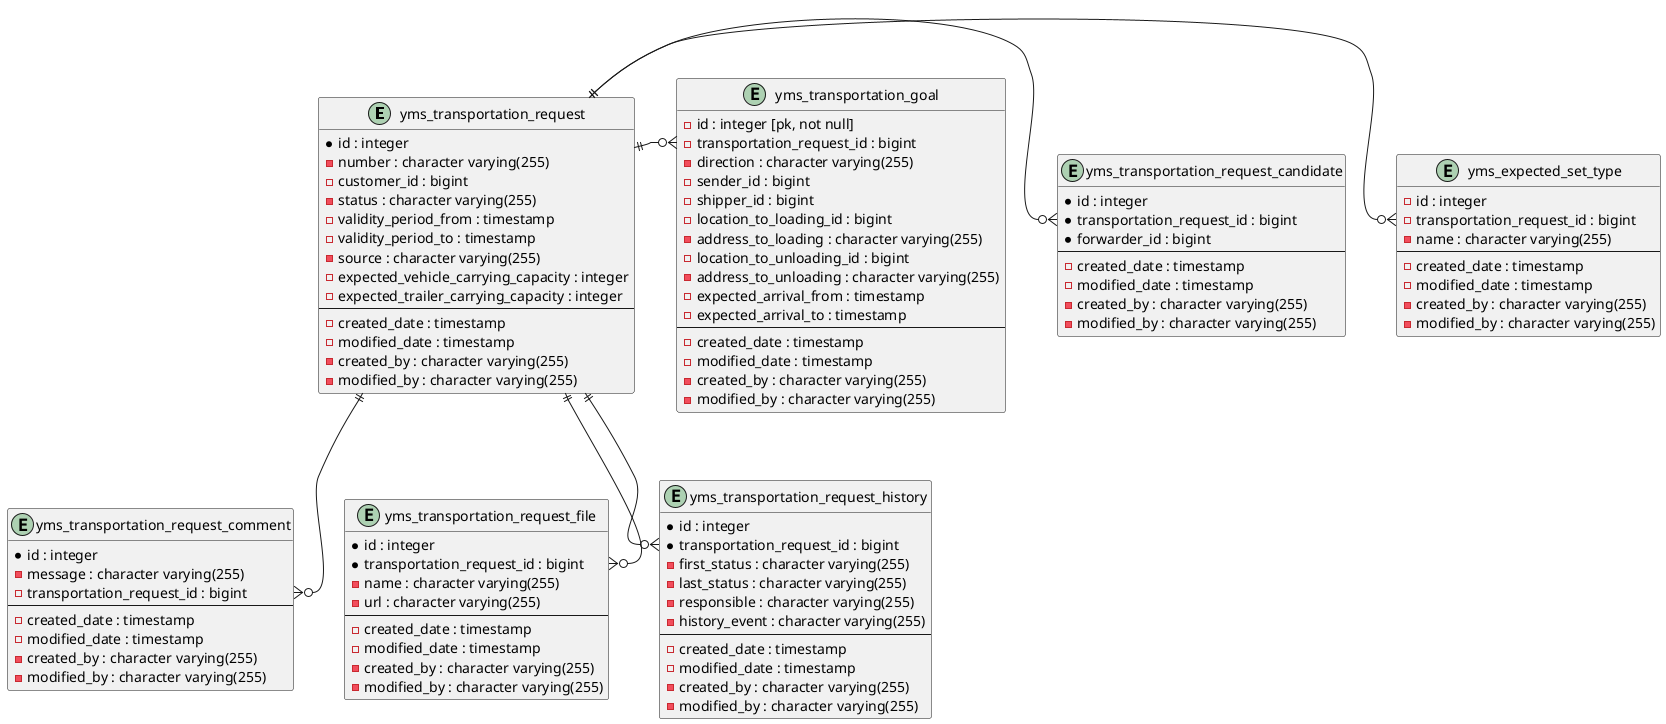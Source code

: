 @startuml

entity yms_transportation_request {
  * id : integer
  - number : character varying(255)
  - customer_id : bigint
  - status : character varying(255)
  - validity_period_from : timestamp
  - validity_period_to : timestamp
  - source : character varying(255)
  - expected_vehicle_carrying_capacity : integer
  - expected_trailer_carrying_capacity : integer
  ----
  - created_date : timestamp
  - modified_date : timestamp
  - created_by : character varying(255)
  - modified_by : character varying(255)
}

entity yms_transportation_request_candidate  {
  * id : integer
  * transportation_request_id : bigint
  * forwarder_id : bigint
  ----
  - created_date : timestamp
  - modified_date : timestamp
  - created_by : character varying(255)
  - modified_by : character varying(255)
}

entity yms_transportation_request_comment {
  * id : integer
  - message : character varying(255)
  - transportation_request_id : bigint
  ----
  - created_date : timestamp
  - modified_date : timestamp
  - created_by : character varying(255)
  - modified_by : character varying(255)
}

entity yms_transportation_request_file {
  * id : integer
  * transportation_request_id : bigint
  - name : character varying(255)
  - url : character varying(255)
  ----
  - created_date : timestamp
  - modified_date : timestamp
  - created_by : character varying(255)
  - modified_by : character varying(255)
}

entity yms_transportation_request_history {
  * id : integer
  * transportation_request_id : bigint
  - first_status : character varying(255)
  - last_status : character varying(255)
  - responsible : character varying(255)
  - history_event : character varying(255)
  ----
  - created_date : timestamp
  - modified_date : timestamp
  - created_by : character varying(255)
  - modified_by : character varying(255)
}

entity yms_expected_set_type {
  - id : integer
  - transportation_request_id : bigint
  - name : character varying(255)
  ----
  - created_date : timestamp
  - modified_date : timestamp
  - created_by : character varying(255)
  - modified_by : character varying(255)
}
entity yms_transportation_goal {
  - id : integer [pk, not null]
  - transportation_request_id : bigint
  - direction : character varying(255)
  - sender_id : bigint
  - shipper_id : bigint
  - location_to_loading_id : bigint
  - address_to_loading : character varying(255)
  - location_to_unloading_id : bigint
  - address_to_unloading : character varying(255)
  - expected_arrival_from : timestamp
  - expected_arrival_to : timestamp
----
  - created_date : timestamp
  - modified_date : timestamp
  - created_by : character varying(255)
  - modified_by : character varying(255)
}
yms_expected_set_type::transportation_request_id }o-left-|| yms_transportation_request
yms_transportation_request_history::transportation_request_id }o-up-|| yms_transportation_request
yms_transportation_request_file::transportation_request_id }o-up-|| yms_transportation_request
yms_transportation_request_comment::transportation_request_id }o-up-|| yms_transportation_request
yms_transportation_request_candidate::transportation_request_id }o-left-|| yms_transportation_request
yms_transportation_goal::transportation_request_id }o-left-|| yms_transportation_request

@enduml